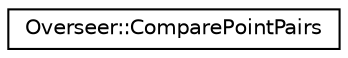 digraph "Graphical Class Hierarchy"
{
  edge [fontname="Helvetica",fontsize="10",labelfontname="Helvetica",labelfontsize="10"];
  node [fontname="Helvetica",fontsize="10",shape=record];
  rankdir="LR";
  Node0 [label="Overseer::ComparePointPairs",height=0.2,width=0.4,color="black", fillcolor="white", style="filled",URL="$structOverseer_1_1ComparePointPairs.html",tooltip="Check if two PointPairs are equal. "];
}
